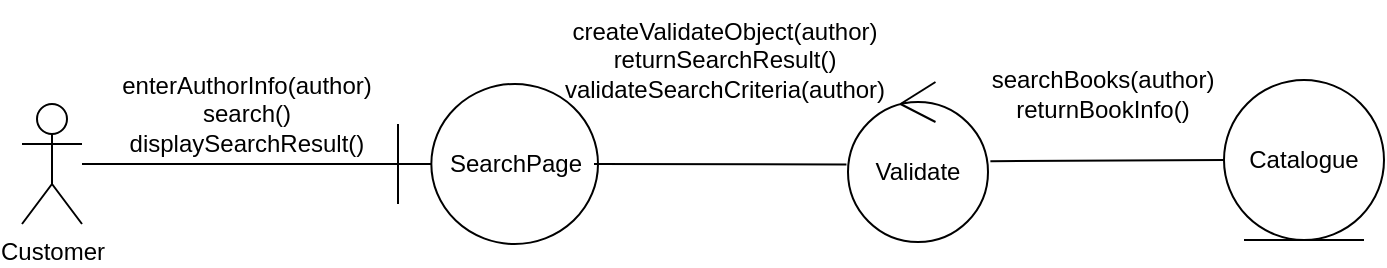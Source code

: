 <mxfile version="24.8.4">
  <diagram name="Page-1" id="CtjkJv169cHMldRbKHYG">
    <mxGraphModel dx="1050" dy="522" grid="1" gridSize="10" guides="1" tooltips="1" connect="1" arrows="1" fold="1" page="1" pageScale="1" pageWidth="850" pageHeight="1100" math="0" shadow="0">
      <root>
        <mxCell id="0" />
        <mxCell id="1" parent="0" />
        <mxCell id="SAGonY2cEn5xoz7woeF6-1" value="Customer" style="shape=umlActor;verticalLabelPosition=bottom;verticalAlign=top;html=1;" vertex="1" parent="1">
          <mxGeometry x="82" y="170" width="30" height="60" as="geometry" />
        </mxCell>
        <mxCell id="SAGonY2cEn5xoz7woeF6-2" value="SearchPage" style="shape=umlBoundary;whiteSpace=wrap;html=1;" vertex="1" parent="1">
          <mxGeometry x="270" y="160" width="100" height="80" as="geometry" />
        </mxCell>
        <mxCell id="SAGonY2cEn5xoz7woeF6-3" value="Validate" style="ellipse;shape=umlControl;whiteSpace=wrap;html=1;" vertex="1" parent="1">
          <mxGeometry x="495" y="159" width="70" height="80" as="geometry" />
        </mxCell>
        <mxCell id="SAGonY2cEn5xoz7woeF6-4" value="Catalogue" style="ellipse;shape=umlEntity;whiteSpace=wrap;html=1;" vertex="1" parent="1">
          <mxGeometry x="683" y="158" width="80" height="80" as="geometry" />
        </mxCell>
        <mxCell id="SAGonY2cEn5xoz7woeF6-7" value="" style="endArrow=none;html=1;rounded=0;entryX=0;entryY=0.5;entryDx=0;entryDy=0;entryPerimeter=0;" edge="1" parent="1" source="SAGonY2cEn5xoz7woeF6-1" target="SAGonY2cEn5xoz7woeF6-2">
          <mxGeometry width="50" height="50" relative="1" as="geometry">
            <mxPoint x="210" y="290" as="sourcePoint" />
            <mxPoint x="260" y="240" as="targetPoint" />
          </mxGeometry>
        </mxCell>
        <mxCell id="SAGonY2cEn5xoz7woeF6-8" value="" style="endArrow=none;html=1;rounded=0;entryX=-0.011;entryY=0.515;entryDx=0;entryDy=0;entryPerimeter=0;" edge="1" parent="1" target="SAGonY2cEn5xoz7woeF6-3">
          <mxGeometry width="50" height="50" relative="1" as="geometry">
            <mxPoint x="368" y="200" as="sourcePoint" />
            <mxPoint x="420" y="220" as="targetPoint" />
          </mxGeometry>
        </mxCell>
        <mxCell id="SAGonY2cEn5xoz7woeF6-9" value="" style="endArrow=none;html=1;rounded=0;exitX=1.017;exitY=0.495;exitDx=0;exitDy=0;exitPerimeter=0;entryX=0;entryY=0.5;entryDx=0;entryDy=0;" edge="1" parent="1" source="SAGonY2cEn5xoz7woeF6-3" target="SAGonY2cEn5xoz7woeF6-4">
          <mxGeometry width="50" height="50" relative="1" as="geometry">
            <mxPoint x="590" y="310" as="sourcePoint" />
            <mxPoint x="680" y="200" as="targetPoint" />
          </mxGeometry>
        </mxCell>
        <mxCell id="SAGonY2cEn5xoz7woeF6-10" value="enterAuthorInfo(author)&lt;div&gt;search()&lt;/div&gt;&lt;div&gt;displaySearchResult()&lt;/div&gt;" style="text;html=1;align=center;verticalAlign=middle;resizable=0;points=[];autosize=1;strokeColor=none;fillColor=none;" vertex="1" parent="1">
          <mxGeometry x="119" y="145" width="150" height="60" as="geometry" />
        </mxCell>
        <mxCell id="SAGonY2cEn5xoz7woeF6-11" value="createValidateObject(author)&lt;div&gt;returnSearchResult()&lt;/div&gt;&lt;div&gt;validateSearchCriteria(author)&lt;/div&gt;" style="text;html=1;align=center;verticalAlign=middle;resizable=0;points=[];autosize=1;strokeColor=none;fillColor=none;" vertex="1" parent="1">
          <mxGeometry x="343" y="118" width="180" height="60" as="geometry" />
        </mxCell>
        <mxCell id="SAGonY2cEn5xoz7woeF6-13" value="searchBooks(author)&lt;div&gt;returnBookInfo()&lt;/div&gt;" style="text;html=1;align=center;verticalAlign=middle;resizable=0;points=[];autosize=1;strokeColor=none;fillColor=none;" vertex="1" parent="1">
          <mxGeometry x="557" y="145" width="130" height="40" as="geometry" />
        </mxCell>
      </root>
    </mxGraphModel>
  </diagram>
</mxfile>
